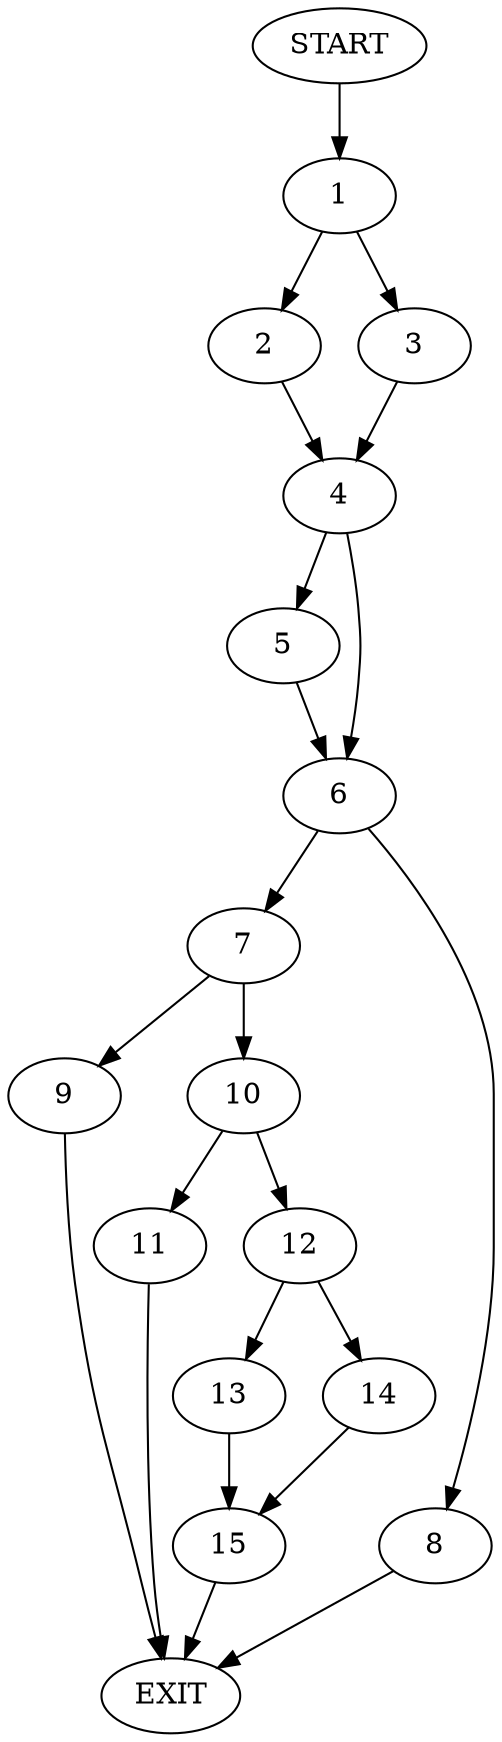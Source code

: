 digraph {
0 [label="START"]
16 [label="EXIT"]
0 -> 1
1 -> 2
1 -> 3
3 -> 4
2 -> 4
4 -> 5
4 -> 6
6 -> 7
6 -> 8
5 -> 6
7 -> 9
7 -> 10
8 -> 16
10 -> 11
10 -> 12
9 -> 16
12 -> 13
12 -> 14
11 -> 16
14 -> 15
13 -> 15
15 -> 16
}
